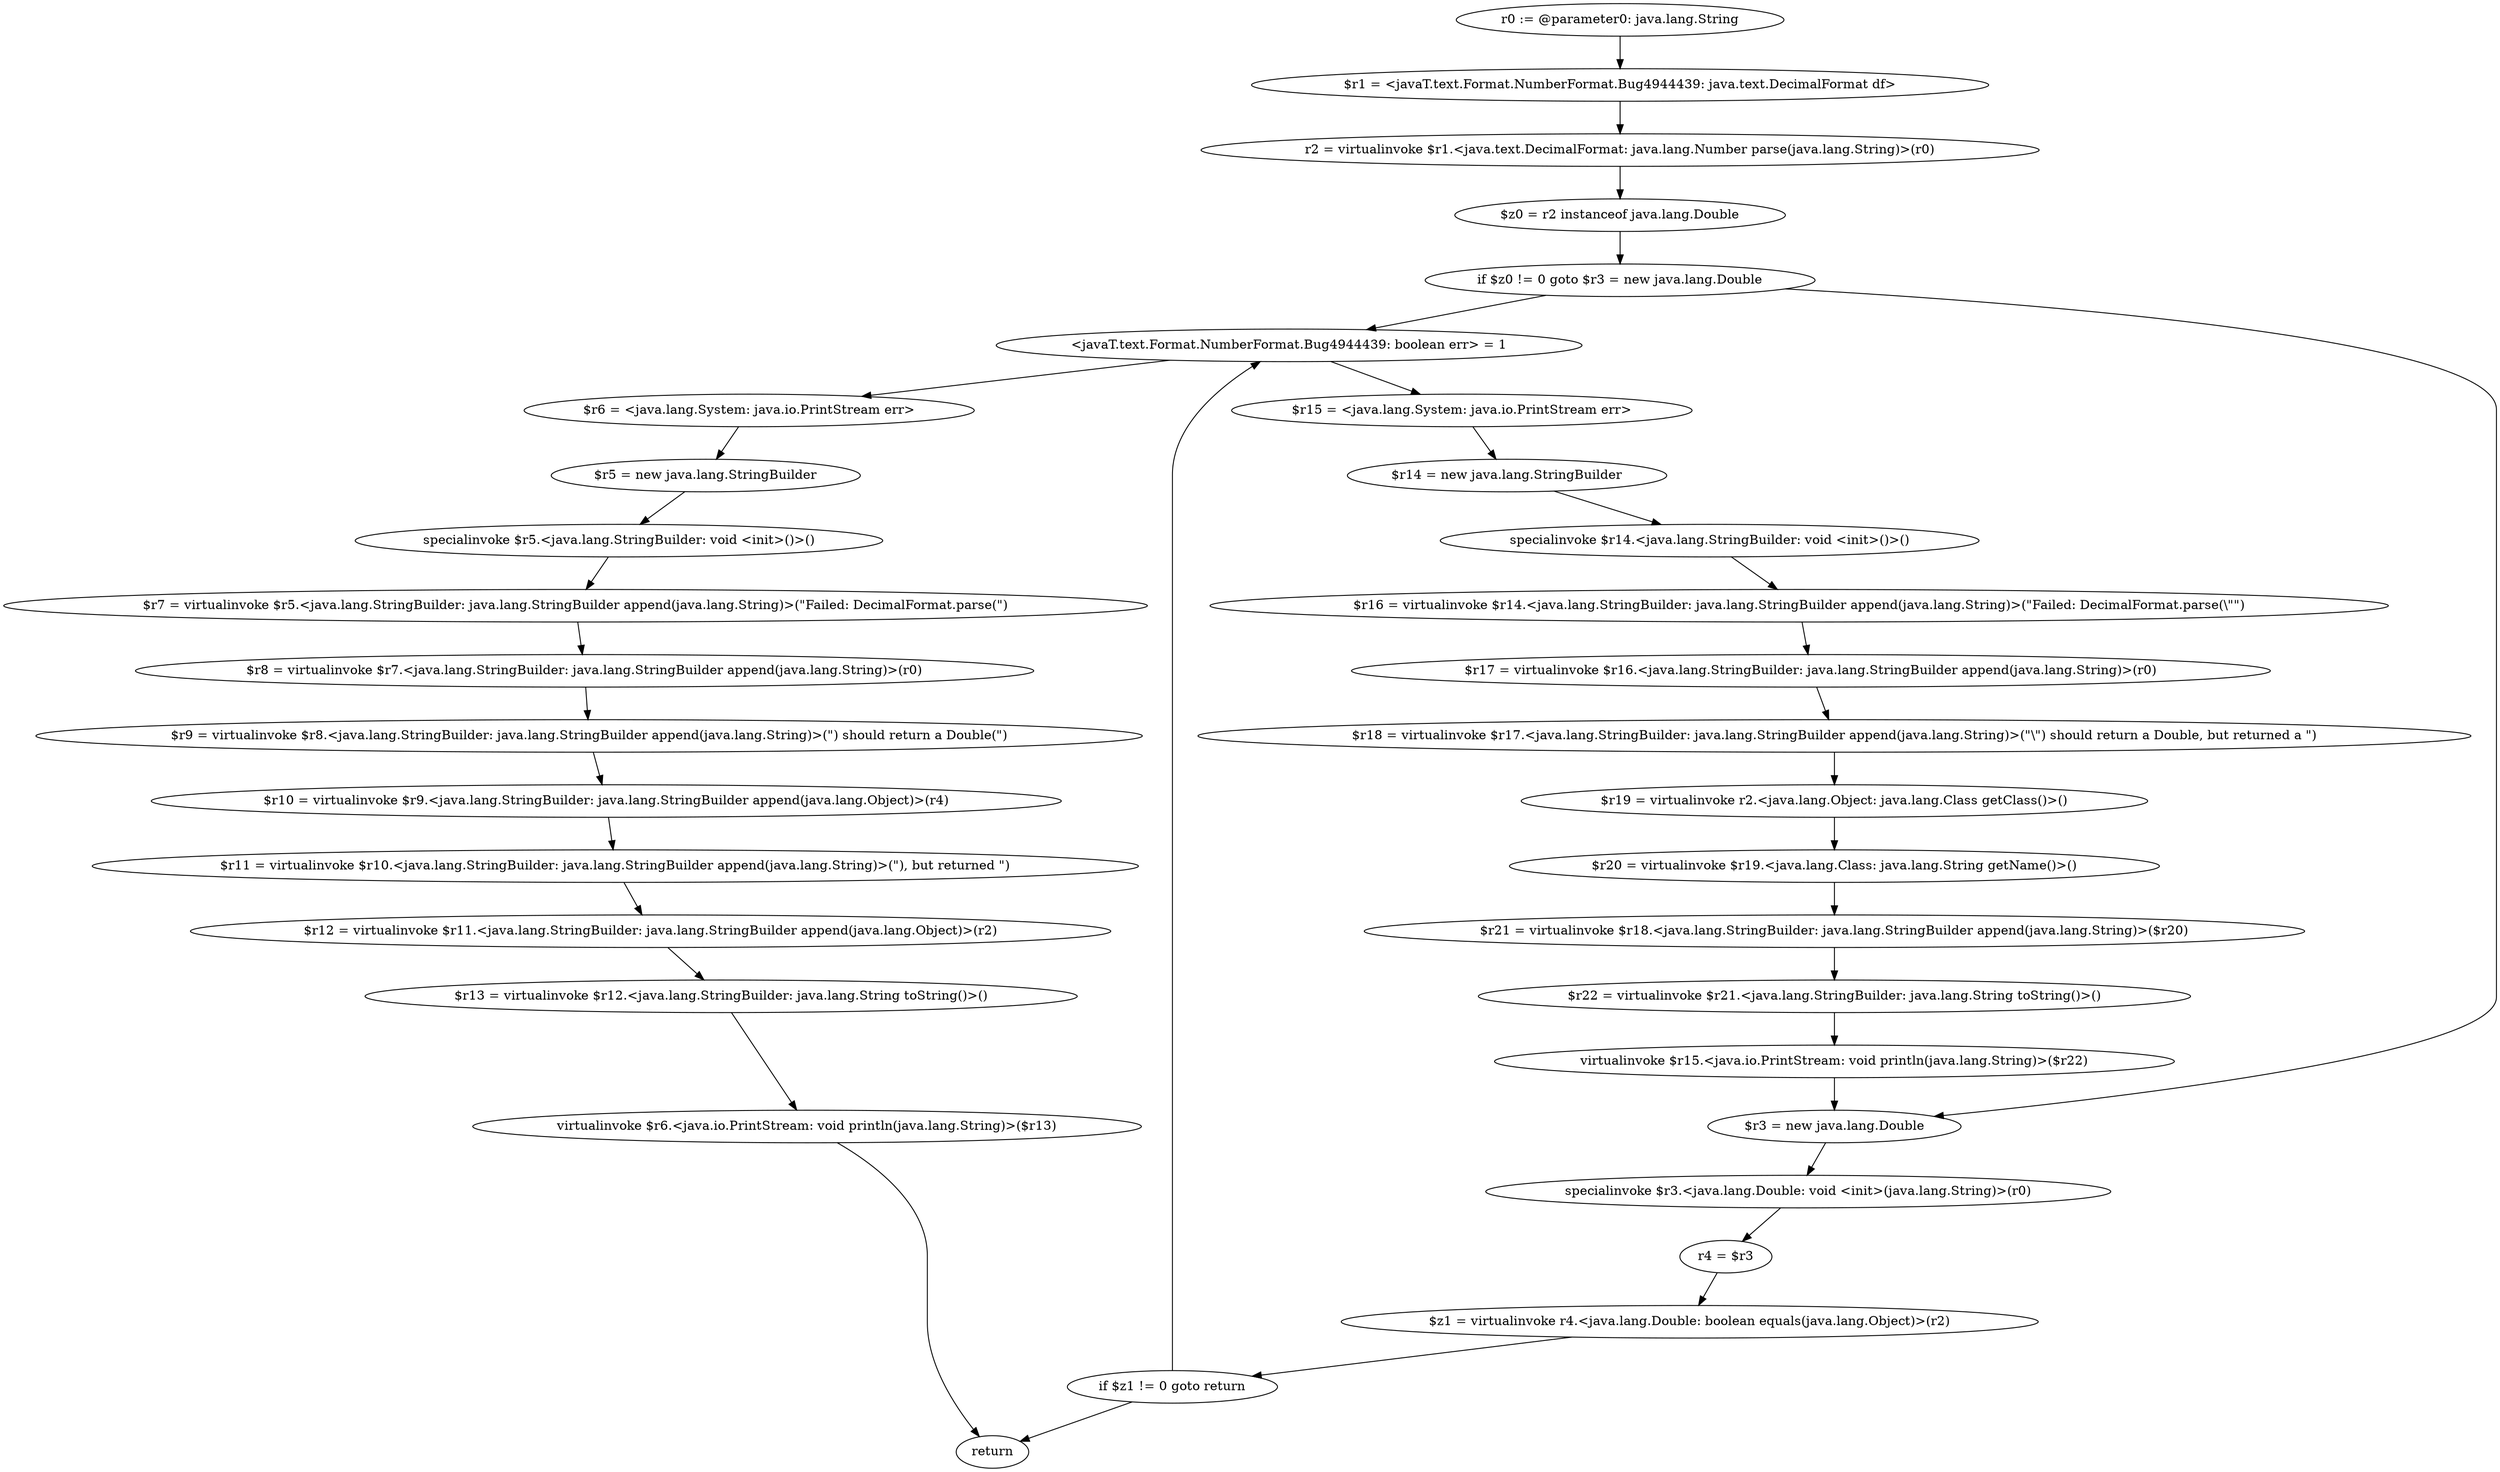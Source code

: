 digraph "unitGraph" {
    "r0 := @parameter0: java.lang.String"
    "$r1 = <javaT.text.Format.NumberFormat.Bug4944439: java.text.DecimalFormat df>"
    "r2 = virtualinvoke $r1.<java.text.DecimalFormat: java.lang.Number parse(java.lang.String)>(r0)"
    "$z0 = r2 instanceof java.lang.Double"
    "if $z0 != 0 goto $r3 = new java.lang.Double"
    "<javaT.text.Format.NumberFormat.Bug4944439: boolean err> = 1"
    "$r15 = <java.lang.System: java.io.PrintStream err>"
    "$r14 = new java.lang.StringBuilder"
    "specialinvoke $r14.<java.lang.StringBuilder: void <init>()>()"
    "$r16 = virtualinvoke $r14.<java.lang.StringBuilder: java.lang.StringBuilder append(java.lang.String)>(\"Failed: DecimalFormat.parse(\\\"\")"
    "$r17 = virtualinvoke $r16.<java.lang.StringBuilder: java.lang.StringBuilder append(java.lang.String)>(r0)"
    "$r18 = virtualinvoke $r17.<java.lang.StringBuilder: java.lang.StringBuilder append(java.lang.String)>(\"\\\") should return a Double, but returned a \")"
    "$r19 = virtualinvoke r2.<java.lang.Object: java.lang.Class getClass()>()"
    "$r20 = virtualinvoke $r19.<java.lang.Class: java.lang.String getName()>()"
    "$r21 = virtualinvoke $r18.<java.lang.StringBuilder: java.lang.StringBuilder append(java.lang.String)>($r20)"
    "$r22 = virtualinvoke $r21.<java.lang.StringBuilder: java.lang.String toString()>()"
    "virtualinvoke $r15.<java.io.PrintStream: void println(java.lang.String)>($r22)"
    "$r3 = new java.lang.Double"
    "specialinvoke $r3.<java.lang.Double: void <init>(java.lang.String)>(r0)"
    "r4 = $r3"
    "$z1 = virtualinvoke r4.<java.lang.Double: boolean equals(java.lang.Object)>(r2)"
    "if $z1 != 0 goto return"
    "$r6 = <java.lang.System: java.io.PrintStream err>"
    "$r5 = new java.lang.StringBuilder"
    "specialinvoke $r5.<java.lang.StringBuilder: void <init>()>()"
    "$r7 = virtualinvoke $r5.<java.lang.StringBuilder: java.lang.StringBuilder append(java.lang.String)>(\"Failed: DecimalFormat.parse(\")"
    "$r8 = virtualinvoke $r7.<java.lang.StringBuilder: java.lang.StringBuilder append(java.lang.String)>(r0)"
    "$r9 = virtualinvoke $r8.<java.lang.StringBuilder: java.lang.StringBuilder append(java.lang.String)>(\") should return a Double(\")"
    "$r10 = virtualinvoke $r9.<java.lang.StringBuilder: java.lang.StringBuilder append(java.lang.Object)>(r4)"
    "$r11 = virtualinvoke $r10.<java.lang.StringBuilder: java.lang.StringBuilder append(java.lang.String)>(\"), but returned \")"
    "$r12 = virtualinvoke $r11.<java.lang.StringBuilder: java.lang.StringBuilder append(java.lang.Object)>(r2)"
    "$r13 = virtualinvoke $r12.<java.lang.StringBuilder: java.lang.String toString()>()"
    "virtualinvoke $r6.<java.io.PrintStream: void println(java.lang.String)>($r13)"
    "return"
    "r0 := @parameter0: java.lang.String"->"$r1 = <javaT.text.Format.NumberFormat.Bug4944439: java.text.DecimalFormat df>";
    "$r1 = <javaT.text.Format.NumberFormat.Bug4944439: java.text.DecimalFormat df>"->"r2 = virtualinvoke $r1.<java.text.DecimalFormat: java.lang.Number parse(java.lang.String)>(r0)";
    "r2 = virtualinvoke $r1.<java.text.DecimalFormat: java.lang.Number parse(java.lang.String)>(r0)"->"$z0 = r2 instanceof java.lang.Double";
    "$z0 = r2 instanceof java.lang.Double"->"if $z0 != 0 goto $r3 = new java.lang.Double";
    "if $z0 != 0 goto $r3 = new java.lang.Double"->"<javaT.text.Format.NumberFormat.Bug4944439: boolean err> = 1";
    "if $z0 != 0 goto $r3 = new java.lang.Double"->"$r3 = new java.lang.Double";
    "<javaT.text.Format.NumberFormat.Bug4944439: boolean err> = 1"->"$r15 = <java.lang.System: java.io.PrintStream err>";
    "$r15 = <java.lang.System: java.io.PrintStream err>"->"$r14 = new java.lang.StringBuilder";
    "$r14 = new java.lang.StringBuilder"->"specialinvoke $r14.<java.lang.StringBuilder: void <init>()>()";
    "specialinvoke $r14.<java.lang.StringBuilder: void <init>()>()"->"$r16 = virtualinvoke $r14.<java.lang.StringBuilder: java.lang.StringBuilder append(java.lang.String)>(\"Failed: DecimalFormat.parse(\\\"\")";
    "$r16 = virtualinvoke $r14.<java.lang.StringBuilder: java.lang.StringBuilder append(java.lang.String)>(\"Failed: DecimalFormat.parse(\\\"\")"->"$r17 = virtualinvoke $r16.<java.lang.StringBuilder: java.lang.StringBuilder append(java.lang.String)>(r0)";
    "$r17 = virtualinvoke $r16.<java.lang.StringBuilder: java.lang.StringBuilder append(java.lang.String)>(r0)"->"$r18 = virtualinvoke $r17.<java.lang.StringBuilder: java.lang.StringBuilder append(java.lang.String)>(\"\\\") should return a Double, but returned a \")";
    "$r18 = virtualinvoke $r17.<java.lang.StringBuilder: java.lang.StringBuilder append(java.lang.String)>(\"\\\") should return a Double, but returned a \")"->"$r19 = virtualinvoke r2.<java.lang.Object: java.lang.Class getClass()>()";
    "$r19 = virtualinvoke r2.<java.lang.Object: java.lang.Class getClass()>()"->"$r20 = virtualinvoke $r19.<java.lang.Class: java.lang.String getName()>()";
    "$r20 = virtualinvoke $r19.<java.lang.Class: java.lang.String getName()>()"->"$r21 = virtualinvoke $r18.<java.lang.StringBuilder: java.lang.StringBuilder append(java.lang.String)>($r20)";
    "$r21 = virtualinvoke $r18.<java.lang.StringBuilder: java.lang.StringBuilder append(java.lang.String)>($r20)"->"$r22 = virtualinvoke $r21.<java.lang.StringBuilder: java.lang.String toString()>()";
    "$r22 = virtualinvoke $r21.<java.lang.StringBuilder: java.lang.String toString()>()"->"virtualinvoke $r15.<java.io.PrintStream: void println(java.lang.String)>($r22)";
    "virtualinvoke $r15.<java.io.PrintStream: void println(java.lang.String)>($r22)"->"$r3 = new java.lang.Double";
    "$r3 = new java.lang.Double"->"specialinvoke $r3.<java.lang.Double: void <init>(java.lang.String)>(r0)";
    "specialinvoke $r3.<java.lang.Double: void <init>(java.lang.String)>(r0)"->"r4 = $r3";
    "r4 = $r3"->"$z1 = virtualinvoke r4.<java.lang.Double: boolean equals(java.lang.Object)>(r2)";
    "$z1 = virtualinvoke r4.<java.lang.Double: boolean equals(java.lang.Object)>(r2)"->"if $z1 != 0 goto return";
    "if $z1 != 0 goto return"->"<javaT.text.Format.NumberFormat.Bug4944439: boolean err> = 1";
    "if $z1 != 0 goto return"->"return";
    "<javaT.text.Format.NumberFormat.Bug4944439: boolean err> = 1"->"$r6 = <java.lang.System: java.io.PrintStream err>";
    "$r6 = <java.lang.System: java.io.PrintStream err>"->"$r5 = new java.lang.StringBuilder";
    "$r5 = new java.lang.StringBuilder"->"specialinvoke $r5.<java.lang.StringBuilder: void <init>()>()";
    "specialinvoke $r5.<java.lang.StringBuilder: void <init>()>()"->"$r7 = virtualinvoke $r5.<java.lang.StringBuilder: java.lang.StringBuilder append(java.lang.String)>(\"Failed: DecimalFormat.parse(\")";
    "$r7 = virtualinvoke $r5.<java.lang.StringBuilder: java.lang.StringBuilder append(java.lang.String)>(\"Failed: DecimalFormat.parse(\")"->"$r8 = virtualinvoke $r7.<java.lang.StringBuilder: java.lang.StringBuilder append(java.lang.String)>(r0)";
    "$r8 = virtualinvoke $r7.<java.lang.StringBuilder: java.lang.StringBuilder append(java.lang.String)>(r0)"->"$r9 = virtualinvoke $r8.<java.lang.StringBuilder: java.lang.StringBuilder append(java.lang.String)>(\") should return a Double(\")";
    "$r9 = virtualinvoke $r8.<java.lang.StringBuilder: java.lang.StringBuilder append(java.lang.String)>(\") should return a Double(\")"->"$r10 = virtualinvoke $r9.<java.lang.StringBuilder: java.lang.StringBuilder append(java.lang.Object)>(r4)";
    "$r10 = virtualinvoke $r9.<java.lang.StringBuilder: java.lang.StringBuilder append(java.lang.Object)>(r4)"->"$r11 = virtualinvoke $r10.<java.lang.StringBuilder: java.lang.StringBuilder append(java.lang.String)>(\"), but returned \")";
    "$r11 = virtualinvoke $r10.<java.lang.StringBuilder: java.lang.StringBuilder append(java.lang.String)>(\"), but returned \")"->"$r12 = virtualinvoke $r11.<java.lang.StringBuilder: java.lang.StringBuilder append(java.lang.Object)>(r2)";
    "$r12 = virtualinvoke $r11.<java.lang.StringBuilder: java.lang.StringBuilder append(java.lang.Object)>(r2)"->"$r13 = virtualinvoke $r12.<java.lang.StringBuilder: java.lang.String toString()>()";
    "$r13 = virtualinvoke $r12.<java.lang.StringBuilder: java.lang.String toString()>()"->"virtualinvoke $r6.<java.io.PrintStream: void println(java.lang.String)>($r13)";
    "virtualinvoke $r6.<java.io.PrintStream: void println(java.lang.String)>($r13)"->"return";
}
